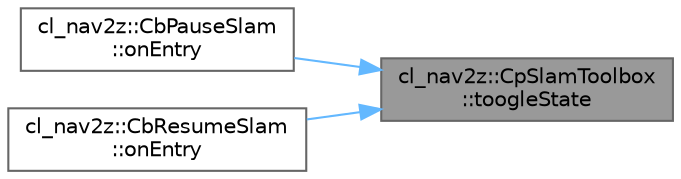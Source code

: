 digraph "cl_nav2z::CpSlamToolbox::toogleState"
{
 // LATEX_PDF_SIZE
  bgcolor="transparent";
  edge [fontname=Helvetica,fontsize=10,labelfontname=Helvetica,labelfontsize=10];
  node [fontname=Helvetica,fontsize=10,shape=box,height=0.2,width=0.4];
  rankdir="RL";
  Node1 [label="cl_nav2z::CpSlamToolbox\l::toogleState",height=0.2,width=0.4,color="gray40", fillcolor="grey60", style="filled", fontcolor="black",tooltip=" "];
  Node1 -> Node2 [dir="back",color="steelblue1",style="solid"];
  Node2 [label="cl_nav2z::CbPauseSlam\l::onEntry",height=0.2,width=0.4,color="grey40", fillcolor="white", style="filled",URL="$classcl__nav2z_1_1CbPauseSlam.html#a71e51fae6cced9d07050abeaa5939c04",tooltip=" "];
  Node1 -> Node3 [dir="back",color="steelblue1",style="solid"];
  Node3 [label="cl_nav2z::CbResumeSlam\l::onEntry",height=0.2,width=0.4,color="grey40", fillcolor="white", style="filled",URL="$classcl__nav2z_1_1CbResumeSlam.html#a12e6681b8c02ca2334a7c2859dd3c4b5",tooltip=" "];
}

